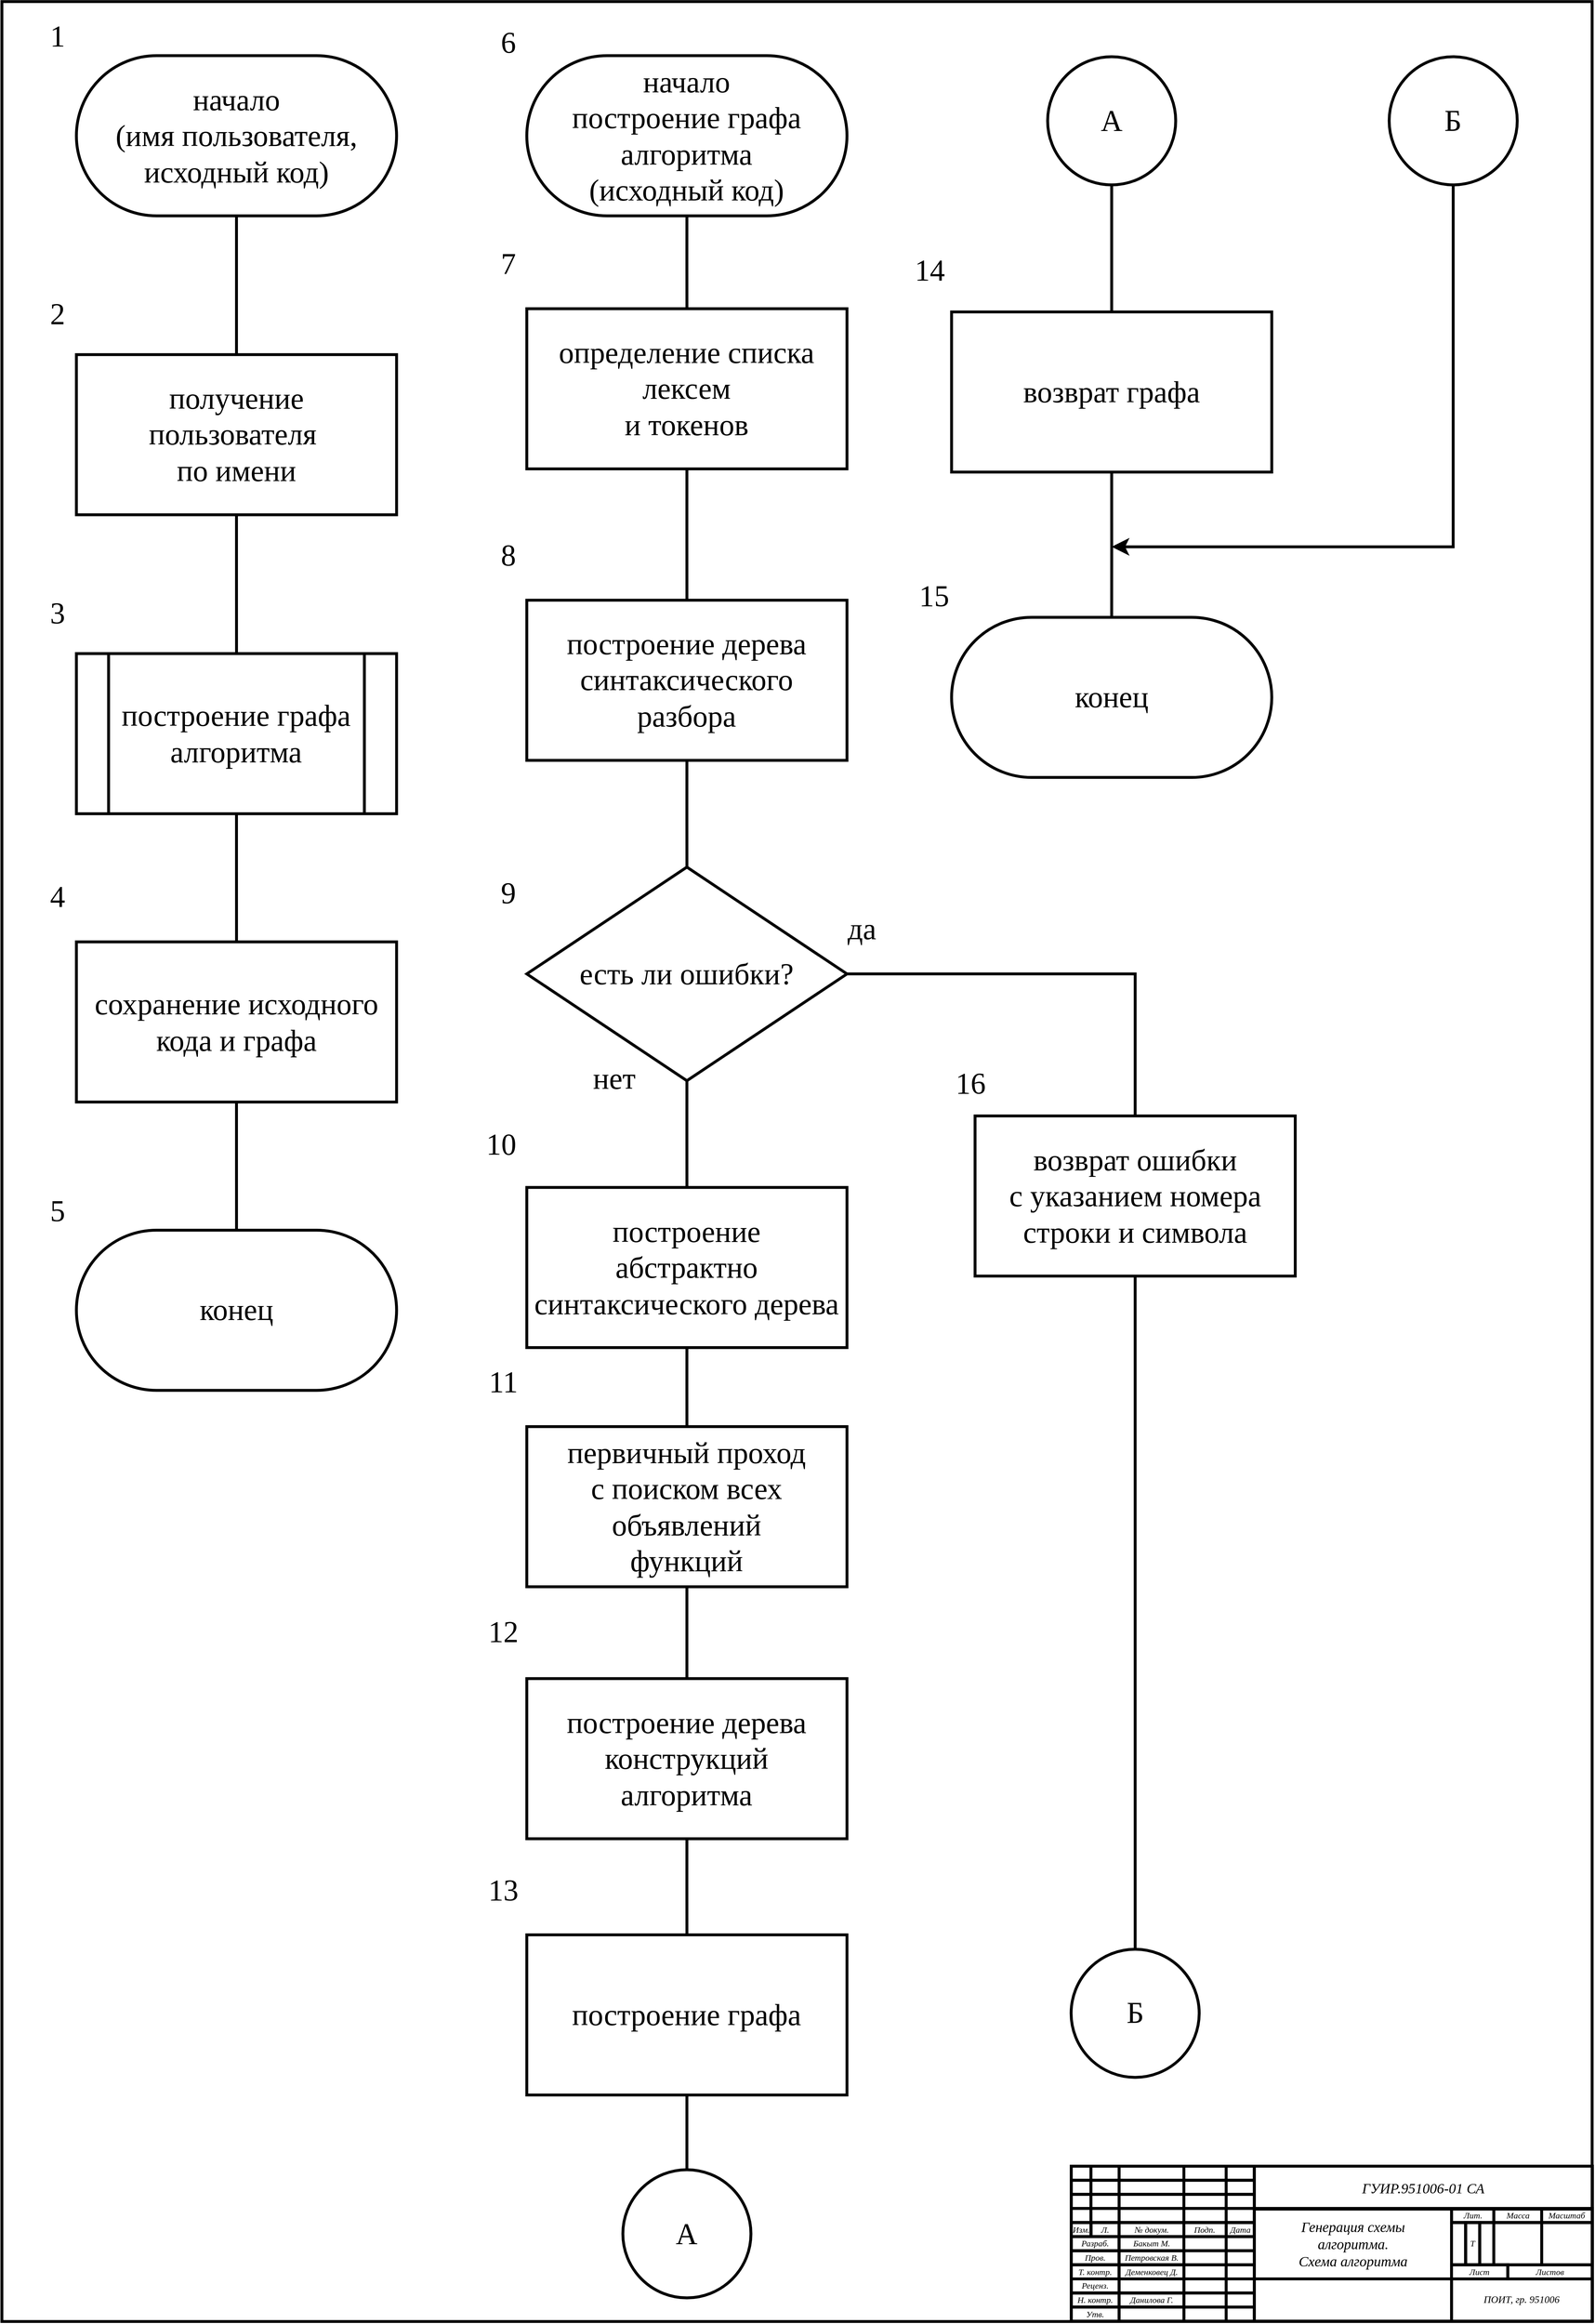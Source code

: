 <mxfile version="21.1.2" type="device">
  <diagram name="Page-1" id="aP_IwqKEydv0Dx7owajn">
    <mxGraphModel dx="4727" dy="2733" grid="1" gridSize="10" guides="1" tooltips="1" connect="1" arrows="1" fold="1" page="1" pageScale="1" pageWidth="2339" pageHeight="3300" math="0" shadow="0">
      <root>
        <mxCell id="0" />
        <mxCell id="1" parent="0" />
        <mxCell id="P8GzUTAWi7tiertQChFq-2" value="начало&lt;br style=&quot;font-size: 42px;&quot;&gt;(имя пользователя, исходный код)" style="rounded=1;whiteSpace=wrap;html=1;arcSize=50;strokeWidth=4;fontFamily=Times New Roman;fontSize=42;aspect=fixed;movable=1;resizable=1;rotatable=1;deletable=1;editable=1;locked=0;connectable=1;" parent="1" vertex="1">
          <mxGeometry x="191.763" y="104.763" width="447.462" height="223.731" as="geometry" />
        </mxCell>
        <mxCell id="P8GzUTAWi7tiertQChFq-4" value="получение &lt;br style=&quot;font-size: 42px;&quot;&gt;пользователя&amp;nbsp;&lt;br style=&quot;font-size: 42px;&quot;&gt;по имени" style="rounded=0;whiteSpace=wrap;html=1;strokeWidth=4;fontFamily=Times New Roman;fontSize=42;aspect=fixed;movable=1;resizable=1;rotatable=1;deletable=1;editable=1;locked=0;connectable=1;" parent="1" vertex="1">
          <mxGeometry x="191.763" y="522.395" width="447.462" height="223.731" as="geometry" />
        </mxCell>
        <mxCell id="P8GzUTAWi7tiertQChFq-1" style="edgeStyle=orthogonalEdgeStyle;rounded=0;orthogonalLoop=1;jettySize=auto;html=1;endArrow=none;endFill=0;strokeWidth=4;fontFamily=Times New Roman;fontSize=42;endSize=12;movable=1;resizable=1;rotatable=1;deletable=1;editable=1;locked=0;connectable=1;" parent="1" source="P8GzUTAWi7tiertQChFq-2" target="P8GzUTAWi7tiertQChFq-4" edge="1">
          <mxGeometry relative="1" as="geometry" />
        </mxCell>
        <mxCell id="P8GzUTAWi7tiertQChFq-6" value="построение графа&lt;br style=&quot;font-size: 42px;&quot;&gt;алгоритма" style="shape=process;whiteSpace=wrap;html=1;backgroundOutline=1;strokeWidth=4;fontFamily=Times New Roman;fontSize=42;aspect=fixed;movable=1;resizable=1;rotatable=1;deletable=1;editable=1;locked=0;connectable=1;" parent="1" vertex="1">
          <mxGeometry x="191.763" y="940.026" width="447.462" height="223.731" as="geometry" />
        </mxCell>
        <mxCell id="P8GzUTAWi7tiertQChFq-3" style="edgeStyle=orthogonalEdgeStyle;rounded=0;orthogonalLoop=1;jettySize=auto;html=1;exitX=0.5;exitY=1;exitDx=0;exitDy=0;endArrow=none;endFill=0;strokeWidth=4;fontFamily=Times New Roman;fontSize=42;endSize=12;movable=1;resizable=1;rotatable=1;deletable=1;editable=1;locked=0;connectable=1;" parent="1" source="P8GzUTAWi7tiertQChFq-4" target="P8GzUTAWi7tiertQChFq-6" edge="1">
          <mxGeometry relative="1" as="geometry" />
        </mxCell>
        <mxCell id="P8GzUTAWi7tiertQChFq-8" value="сохранение исходного &lt;br style=&quot;font-size: 42px;&quot;&gt;кода и графа" style="rounded=0;whiteSpace=wrap;html=1;strokeWidth=4;fontFamily=Times New Roman;fontSize=42;aspect=fixed;movable=1;resizable=1;rotatable=1;deletable=1;editable=1;locked=0;connectable=1;" parent="1" vertex="1">
          <mxGeometry x="191.763" y="1342.742" width="447.462" height="223.731" as="geometry" />
        </mxCell>
        <mxCell id="P8GzUTAWi7tiertQChFq-5" style="edgeStyle=orthogonalEdgeStyle;rounded=0;orthogonalLoop=1;jettySize=auto;html=1;exitX=0.5;exitY=1;exitDx=0;exitDy=0;endArrow=none;endFill=0;strokeWidth=4;fontFamily=Times New Roman;fontSize=42;endSize=12;movable=1;resizable=1;rotatable=1;deletable=1;editable=1;locked=0;connectable=1;" parent="1" source="P8GzUTAWi7tiertQChFq-6" target="P8GzUTAWi7tiertQChFq-8" edge="1">
          <mxGeometry relative="1" as="geometry" />
        </mxCell>
        <mxCell id="P8GzUTAWi7tiertQChFq-9" value="конец" style="rounded=1;whiteSpace=wrap;html=1;arcSize=50;strokeWidth=4;fontFamily=Times New Roman;fontSize=42;aspect=fixed;movable=1;resizable=1;rotatable=1;deletable=1;editable=1;locked=0;connectable=1;" parent="1" vertex="1">
          <mxGeometry x="191.763" y="1745.459" width="447.462" height="223.731" as="geometry" />
        </mxCell>
        <mxCell id="P8GzUTAWi7tiertQChFq-7" style="edgeStyle=orthogonalEdgeStyle;rounded=0;orthogonalLoop=1;jettySize=auto;html=1;exitX=0.5;exitY=1;exitDx=0;exitDy=0;endArrow=none;endFill=0;strokeWidth=4;fontFamily=Times New Roman;fontSize=42;endSize=12;movable=1;resizable=1;rotatable=1;deletable=1;editable=1;locked=0;connectable=1;" parent="1" source="P8GzUTAWi7tiertQChFq-8" target="P8GzUTAWi7tiertQChFq-9" edge="1">
          <mxGeometry relative="1" as="geometry" />
        </mxCell>
        <mxCell id="P8GzUTAWi7tiertQChFq-11" value="начало&lt;br style=&quot;font-size: 42px;&quot;&gt;построение графа&lt;br style=&quot;font-size: 42px;&quot;&gt;алгоритма&lt;br style=&quot;font-size: 42px;&quot;&gt;(исходный код)" style="rounded=1;whiteSpace=wrap;html=1;arcSize=50;strokeWidth=4;fontFamily=Times New Roman;fontSize=42;aspect=fixed;movable=1;resizable=1;rotatable=1;deletable=1;editable=1;locked=0;connectable=1;" parent="1" vertex="1">
          <mxGeometry x="821.192" y="104.763" width="447.462" height="223.731" as="geometry" />
        </mxCell>
        <mxCell id="P8GzUTAWi7tiertQChFq-13" value="определение списка лексем&lt;br style=&quot;font-size: 42px;&quot;&gt;и токенов" style="rounded=0;whiteSpace=wrap;html=1;strokeWidth=4;fontFamily=Times New Roman;fontSize=42;aspect=fixed;movable=1;resizable=1;rotatable=1;deletable=1;editable=1;locked=0;connectable=1;" parent="1" vertex="1">
          <mxGeometry x="821.192" y="458.258" width="447.462" height="223.731" as="geometry" />
        </mxCell>
        <mxCell id="P8GzUTAWi7tiertQChFq-10" style="edgeStyle=orthogonalEdgeStyle;rounded=0;orthogonalLoop=1;jettySize=auto;html=1;exitX=0.5;exitY=1;exitDx=0;exitDy=0;endArrow=none;endFill=0;strokeWidth=4;fontFamily=Times New Roman;fontSize=42;endSize=12;movable=1;resizable=1;rotatable=1;deletable=1;editable=1;locked=0;connectable=1;" parent="1" source="P8GzUTAWi7tiertQChFq-11" target="P8GzUTAWi7tiertQChFq-13" edge="1">
          <mxGeometry relative="1" as="geometry" />
        </mxCell>
        <mxCell id="P8GzUTAWi7tiertQChFq-15" value="построение дерева&lt;br style=&quot;font-size: 42px;&quot;&gt;синтаксического разбора" style="rounded=0;whiteSpace=wrap;html=1;strokeWidth=4;fontFamily=Times New Roman;fontSize=42;aspect=fixed;movable=1;resizable=1;rotatable=1;deletable=1;editable=1;locked=0;connectable=1;" parent="1" vertex="1">
          <mxGeometry x="821.192" y="865.449" width="447.462" height="223.731" as="geometry" />
        </mxCell>
        <mxCell id="P8GzUTAWi7tiertQChFq-12" style="edgeStyle=orthogonalEdgeStyle;rounded=0;orthogonalLoop=1;jettySize=auto;html=1;exitX=0.5;exitY=1;exitDx=0;exitDy=0;endArrow=none;endFill=0;strokeWidth=4;fontFamily=Times New Roman;fontSize=42;endSize=12;movable=1;resizable=1;rotatable=1;deletable=1;editable=1;locked=0;connectable=1;" parent="1" source="P8GzUTAWi7tiertQChFq-13" target="P8GzUTAWi7tiertQChFq-15" edge="1">
          <mxGeometry relative="1" as="geometry" />
        </mxCell>
        <mxCell id="P8GzUTAWi7tiertQChFq-18" value="есть ли ошибки?" style="rhombus;whiteSpace=wrap;html=1;strokeWidth=4;fontFamily=Times New Roman;fontSize=42;aspect=fixed;movable=1;resizable=1;rotatable=1;deletable=1;editable=1;locked=0;connectable=1;" parent="1" vertex="1">
          <mxGeometry x="821.192" y="1238.335" width="447.462" height="298.338" as="geometry" />
        </mxCell>
        <mxCell id="P8GzUTAWi7tiertQChFq-14" style="edgeStyle=orthogonalEdgeStyle;rounded=0;orthogonalLoop=1;jettySize=auto;html=1;exitX=0.5;exitY=1;exitDx=0;exitDy=0;endArrow=none;endFill=0;strokeWidth=4;fontFamily=Times New Roman;fontSize=42;endSize=12;movable=1;resizable=1;rotatable=1;deletable=1;editable=1;locked=0;connectable=1;" parent="1" source="P8GzUTAWi7tiertQChFq-15" target="P8GzUTAWi7tiertQChFq-18" edge="1">
          <mxGeometry relative="1" as="geometry" />
        </mxCell>
        <mxCell id="P8GzUTAWi7tiertQChFq-20" value="возврат ошибки&lt;br style=&quot;font-size: 42px;&quot;&gt;с указанием номера&lt;br style=&quot;font-size: 42px;&quot;&gt;строки и символа" style="rounded=0;whiteSpace=wrap;html=1;strokeWidth=4;fontFamily=Times New Roman;fontSize=42;aspect=fixed;movable=1;resizable=1;rotatable=1;deletable=1;editable=1;locked=0;connectable=1;" parent="1" vertex="1">
          <mxGeometry x="1447.638" y="1585.894" width="447.462" height="223.731" as="geometry" />
        </mxCell>
        <mxCell id="P8GzUTAWi7tiertQChFq-17" style="edgeStyle=orthogonalEdgeStyle;rounded=0;orthogonalLoop=1;jettySize=auto;html=1;exitX=1;exitY=0.5;exitDx=0;exitDy=0;entryX=0.5;entryY=0;entryDx=0;entryDy=0;endArrow=none;endFill=0;strokeWidth=4;fontFamily=Times New Roman;fontSize=42;endSize=12;movable=1;resizable=1;rotatable=1;deletable=1;editable=1;locked=0;connectable=1;" parent="1" source="P8GzUTAWi7tiertQChFq-18" target="P8GzUTAWi7tiertQChFq-20" edge="1">
          <mxGeometry relative="1" as="geometry" />
        </mxCell>
        <mxCell id="P8GzUTAWi7tiertQChFq-22" value="построение &lt;br style=&quot;font-size: 42px;&quot;&gt;абстрактно&lt;br style=&quot;font-size: 42px;&quot;&gt;синтаксического дерева" style="rounded=0;whiteSpace=wrap;html=1;strokeWidth=4;fontFamily=Times New Roman;fontSize=42;aspect=fixed;movable=1;resizable=1;rotatable=1;deletable=1;editable=1;locked=0;connectable=1;" parent="1" vertex="1">
          <mxGeometry x="821.192" y="1685.797" width="447.462" height="223.731" as="geometry" />
        </mxCell>
        <mxCell id="P8GzUTAWi7tiertQChFq-16" style="edgeStyle=orthogonalEdgeStyle;rounded=0;orthogonalLoop=1;jettySize=auto;html=1;exitX=0.5;exitY=1;exitDx=0;exitDy=0;endArrow=none;endFill=0;strokeWidth=4;fontFamily=Times New Roman;fontSize=42;endSize=12;movable=1;resizable=1;rotatable=1;deletable=1;editable=1;locked=0;connectable=1;" parent="1" source="P8GzUTAWi7tiertQChFq-18" target="P8GzUTAWi7tiertQChFq-22" edge="1">
          <mxGeometry relative="1" as="geometry" />
        </mxCell>
        <mxCell id="P8GzUTAWi7tiertQChFq-24" value="А" style="ellipse;whiteSpace=wrap;html=1;aspect=fixed;strokeWidth=4;fontFamily=Times New Roman;fontSize=42;movable=1;resizable=1;rotatable=1;deletable=1;editable=1;locked=0;connectable=1;" parent="1" vertex="1">
          <mxGeometry x="1549.063" y="106.255" width="178.985" height="178.985" as="geometry" />
        </mxCell>
        <mxCell id="P8GzUTAWi7tiertQChFq-25" style="edgeStyle=orthogonalEdgeStyle;rounded=0;orthogonalLoop=1;jettySize=auto;html=1;exitX=0.5;exitY=1;exitDx=0;exitDy=0;strokeWidth=4;endSize=12;fontFamily=Times New Roman;fontSize=42;movable=1;resizable=1;rotatable=1;deletable=1;editable=1;locked=0;connectable=1;" parent="1" source="P8GzUTAWi7tiertQChFq-26" edge="1">
          <mxGeometry relative="1" as="geometry">
            <mxPoint x="1638.555" y="790.872" as="targetPoint" />
            <Array as="points">
              <mxPoint x="2115.848" y="790.872" />
              <mxPoint x="1638.555" y="790.872" />
            </Array>
          </mxGeometry>
        </mxCell>
        <mxCell id="P8GzUTAWi7tiertQChFq-26" value="Б" style="ellipse;whiteSpace=wrap;html=1;aspect=fixed;strokeWidth=4;fontFamily=Times New Roman;fontSize=42;movable=1;resizable=1;rotatable=1;deletable=1;editable=1;locked=0;connectable=1;" parent="1" vertex="1">
          <mxGeometry x="2026.355" y="106.255" width="178.985" height="178.985" as="geometry" />
        </mxCell>
        <mxCell id="P8GzUTAWi7tiertQChFq-28" value="первичный проход&lt;br style=&quot;font-size: 42px;&quot;&gt;с поиском всех объявлений&lt;br style=&quot;font-size: 42px;&quot;&gt;функций" style="rounded=0;whiteSpace=wrap;html=1;strokeWidth=4;fontFamily=Times New Roman;fontSize=42;aspect=fixed;movable=1;resizable=1;rotatable=1;deletable=1;editable=1;locked=0;connectable=1;" parent="1" vertex="1">
          <mxGeometry x="821.192" y="2019.902" width="447.462" height="223.731" as="geometry" />
        </mxCell>
        <mxCell id="P8GzUTAWi7tiertQChFq-21" style="edgeStyle=orthogonalEdgeStyle;rounded=0;orthogonalLoop=1;jettySize=auto;html=1;exitX=0.5;exitY=1;exitDx=0;exitDy=0;endArrow=none;endFill=0;strokeWidth=4;fontFamily=Times New Roman;fontSize=42;endSize=12;movable=1;resizable=1;rotatable=1;deletable=1;editable=1;locked=0;connectable=1;" parent="1" source="P8GzUTAWi7tiertQChFq-22" target="P8GzUTAWi7tiertQChFq-28" edge="1">
          <mxGeometry relative="1" as="geometry" />
        </mxCell>
        <mxCell id="P8GzUTAWi7tiertQChFq-30" value="построение дерева&lt;br style=&quot;font-size: 42px;&quot;&gt;конструкций&lt;br style=&quot;font-size: 42px;&quot;&gt;алгоритма" style="rounded=0;whiteSpace=wrap;html=1;strokeWidth=4;fontFamily=Times New Roman;fontSize=42;aspect=fixed;movable=1;resizable=1;rotatable=1;deletable=1;editable=1;locked=0;connectable=1;" parent="1" vertex="1">
          <mxGeometry x="821.192" y="2371.906" width="447.462" height="223.731" as="geometry" />
        </mxCell>
        <mxCell id="P8GzUTAWi7tiertQChFq-27" style="edgeStyle=orthogonalEdgeStyle;rounded=0;orthogonalLoop=1;jettySize=auto;html=1;exitX=0.5;exitY=1;exitDx=0;exitDy=0;entryX=0.5;entryY=0;entryDx=0;entryDy=0;endArrow=none;endFill=0;strokeWidth=4;fontFamily=Times New Roman;fontSize=42;endSize=12;movable=1;resizable=1;rotatable=1;deletable=1;editable=1;locked=0;connectable=1;" parent="1" source="P8GzUTAWi7tiertQChFq-28" target="P8GzUTAWi7tiertQChFq-30" edge="1">
          <mxGeometry relative="1" as="geometry" />
        </mxCell>
        <mxCell id="P8GzUTAWi7tiertQChFq-32" value="построение графа" style="rounded=0;whiteSpace=wrap;html=1;strokeWidth=4;fontFamily=Times New Roman;fontSize=42;aspect=fixed;movable=1;resizable=1;rotatable=1;deletable=1;editable=1;locked=0;connectable=1;" parent="1" vertex="1">
          <mxGeometry x="821.192" y="2729.876" width="447.462" height="223.731" as="geometry" />
        </mxCell>
        <mxCell id="P8GzUTAWi7tiertQChFq-29" style="edgeStyle=orthogonalEdgeStyle;rounded=0;orthogonalLoop=1;jettySize=auto;html=1;exitX=0.5;exitY=1;exitDx=0;exitDy=0;endArrow=none;endFill=0;strokeWidth=4;fontFamily=Times New Roman;fontSize=42;endSize=12;movable=1;resizable=1;rotatable=1;deletable=1;editable=1;locked=0;connectable=1;" parent="1" source="P8GzUTAWi7tiertQChFq-30" target="P8GzUTAWi7tiertQChFq-32" edge="1">
          <mxGeometry relative="1" as="geometry" />
        </mxCell>
        <mxCell id="P8GzUTAWi7tiertQChFq-34" value="возврат графа" style="rounded=0;whiteSpace=wrap;html=1;strokeWidth=4;fontFamily=Times New Roman;fontSize=42;aspect=fixed;movable=1;resizable=1;rotatable=1;deletable=1;editable=1;locked=0;connectable=1;" parent="1" vertex="1">
          <mxGeometry x="1414.825" y="462.733" width="447.462" height="223.731" as="geometry" />
        </mxCell>
        <mxCell id="P8GzUTAWi7tiertQChFq-23" style="edgeStyle=orthogonalEdgeStyle;rounded=0;orthogonalLoop=1;jettySize=auto;html=1;exitX=0.5;exitY=1;exitDx=0;exitDy=0;entryX=0.5;entryY=0;entryDx=0;entryDy=0;endArrow=none;endFill=0;strokeWidth=4;fontFamily=Times New Roman;fontSize=42;endSize=12;movable=1;resizable=1;rotatable=1;deletable=1;editable=1;locked=0;connectable=1;" parent="1" source="P8GzUTAWi7tiertQChFq-24" target="P8GzUTAWi7tiertQChFq-34" edge="1">
          <mxGeometry relative="1" as="geometry" />
        </mxCell>
        <mxCell id="P8GzUTAWi7tiertQChFq-35" value="конец" style="rounded=1;whiteSpace=wrap;html=1;arcSize=50;strokeWidth=4;fontFamily=Times New Roman;fontSize=42;aspect=fixed;movable=1;resizable=1;rotatable=1;deletable=1;editable=1;locked=0;connectable=1;" parent="1" vertex="1">
          <mxGeometry x="1414.825" y="889.314" width="447.462" height="223.731" as="geometry" />
        </mxCell>
        <mxCell id="P8GzUTAWi7tiertQChFq-33" style="edgeStyle=orthogonalEdgeStyle;rounded=0;orthogonalLoop=1;jettySize=auto;html=1;exitX=0.5;exitY=1;exitDx=0;exitDy=0;endArrow=none;endFill=0;strokeWidth=4;fontFamily=Times New Roman;fontSize=42;endSize=12;movable=1;resizable=1;rotatable=1;deletable=1;editable=1;locked=0;connectable=1;" parent="1" source="P8GzUTAWi7tiertQChFq-34" target="P8GzUTAWi7tiertQChFq-35" edge="1">
          <mxGeometry relative="1" as="geometry" />
        </mxCell>
        <mxCell id="P8GzUTAWi7tiertQChFq-36" value="А" style="ellipse;whiteSpace=wrap;html=1;aspect=fixed;strokeWidth=4;fontFamily=Times New Roman;fontSize=42;movable=1;resizable=1;rotatable=1;deletable=1;editable=1;locked=0;connectable=1;" parent="1" vertex="1">
          <mxGeometry x="955.431" y="3058.015" width="178.985" height="178.985" as="geometry" />
        </mxCell>
        <mxCell id="P8GzUTAWi7tiertQChFq-31" style="edgeStyle=orthogonalEdgeStyle;rounded=0;orthogonalLoop=1;jettySize=auto;html=1;exitX=0.5;exitY=1;exitDx=0;exitDy=0;endArrow=none;endFill=0;strokeWidth=4;fontFamily=Times New Roman;fontSize=42;endSize=12;movable=1;resizable=1;rotatable=1;deletable=1;editable=1;locked=0;connectable=1;" parent="1" source="P8GzUTAWi7tiertQChFq-32" target="P8GzUTAWi7tiertQChFq-36" edge="1">
          <mxGeometry relative="1" as="geometry" />
        </mxCell>
        <mxCell id="P8GzUTAWi7tiertQChFq-19" style="edgeStyle=orthogonalEdgeStyle;rounded=0;orthogonalLoop=1;jettySize=auto;html=1;exitX=0.5;exitY=1;exitDx=0;exitDy=0;entryX=0.5;entryY=0;entryDx=0;entryDy=0;endArrow=none;endFill=0;strokeWidth=4;fontFamily=Times New Roman;fontSize=42;endSize=12;movable=1;resizable=1;rotatable=1;deletable=1;editable=1;locked=0;connectable=1;" parent="1" source="P8GzUTAWi7tiertQChFq-20" target="P8GzUTAWi7tiertQChFq-37" edge="1">
          <mxGeometry relative="1" as="geometry" />
        </mxCell>
        <mxCell id="P8GzUTAWi7tiertQChFq-38" value="&lt;font style=&quot;font-size: 42px;&quot;&gt;да&lt;/font&gt;" style="text;html=1;align=center;verticalAlign=middle;resizable=1;points=[];autosize=1;strokeColor=none;fillColor=none;fontFamily=Times New Roman;fontSize=42;movable=1;rotatable=1;deletable=1;editable=1;locked=0;connectable=1;" parent="1" vertex="1">
          <mxGeometry x="1258.809" y="1295.191" width="60" height="60" as="geometry" />
        </mxCell>
        <mxCell id="P8GzUTAWi7tiertQChFq-39" value="&lt;font style=&quot;font-size: 42px;&quot;&gt;нет&lt;/font&gt;" style="text;html=1;align=center;verticalAlign=middle;resizable=1;points=[];autosize=1;strokeColor=none;fillColor=none;fontFamily=Times New Roman;fontSize=42;movable=1;rotatable=1;deletable=1;editable=1;locked=0;connectable=1;" parent="1" vertex="1">
          <mxGeometry x="902.927" y="1504.007" width="80" height="60" as="geometry" />
        </mxCell>
        <mxCell id="P8GzUTAWi7tiertQChFq-40" value="&lt;font style=&quot;font-size: 42px;&quot;&gt;1&lt;/font&gt;" style="text;html=1;align=center;verticalAlign=middle;resizable=1;points=[];autosize=1;strokeColor=none;fillColor=none;fontFamily=Times New Roman;fontSize=42;movable=1;rotatable=1;deletable=1;editable=1;locked=0;connectable=1;" parent="1" vertex="1">
          <mxGeometry x="145.078" y="48.233" width="40" height="60" as="geometry" />
        </mxCell>
        <mxCell id="P8GzUTAWi7tiertQChFq-41" value="&lt;font style=&quot;font-size: 42px;&quot;&gt;2&lt;/font&gt;" style="text;html=1;align=center;verticalAlign=middle;resizable=1;points=[];autosize=1;strokeColor=none;fillColor=none;fontFamily=Times New Roman;fontSize=42;movable=1;rotatable=1;deletable=1;editable=1;locked=0;connectable=1;" parent="1" vertex="1">
          <mxGeometry x="145.078" y="436.033" width="40" height="60" as="geometry" />
        </mxCell>
        <mxCell id="P8GzUTAWi7tiertQChFq-42" value="&lt;font style=&quot;font-size: 42px;&quot;&gt;3&lt;/font&gt;" style="text;html=1;align=center;verticalAlign=middle;resizable=1;points=[];autosize=1;strokeColor=none;fillColor=none;fontFamily=Times New Roman;fontSize=42;movable=1;rotatable=1;deletable=1;editable=1;locked=0;connectable=1;" parent="1" vertex="1">
          <mxGeometry x="145.078" y="853.665" width="40" height="60" as="geometry" />
        </mxCell>
        <mxCell id="P8GzUTAWi7tiertQChFq-43" value="&lt;font style=&quot;font-size: 42px;&quot;&gt;4&lt;/font&gt;" style="text;html=1;align=center;verticalAlign=middle;resizable=1;points=[];autosize=1;strokeColor=none;fillColor=none;fontFamily=Times New Roman;fontSize=42;movable=1;rotatable=1;deletable=1;editable=1;locked=0;connectable=1;" parent="1" vertex="1">
          <mxGeometry x="145.078" y="1250.415" width="40" height="60" as="geometry" />
        </mxCell>
        <mxCell id="P8GzUTAWi7tiertQChFq-44" value="&lt;font style=&quot;font-size: 42px;&quot;&gt;5&lt;/font&gt;" style="text;html=1;align=center;verticalAlign=middle;resizable=1;points=[];autosize=1;strokeColor=none;fillColor=none;fontFamily=Times New Roman;fontSize=42;movable=1;rotatable=1;deletable=1;editable=1;locked=0;connectable=1;" parent="1" vertex="1">
          <mxGeometry x="145.078" y="1688.928" width="40" height="60" as="geometry" />
        </mxCell>
        <mxCell id="P8GzUTAWi7tiertQChFq-45" value="&lt;font style=&quot;font-size: 42px;&quot;&gt;6&lt;/font&gt;" style="text;html=1;align=center;verticalAlign=middle;resizable=1;points=[];autosize=1;strokeColor=none;fillColor=none;fontFamily=Times New Roman;fontSize=42;movable=1;rotatable=1;deletable=1;editable=1;locked=0;connectable=1;" parent="1" vertex="1">
          <mxGeometry x="774.507" y="57.182" width="40" height="60" as="geometry" />
        </mxCell>
        <mxCell id="P8GzUTAWi7tiertQChFq-46" value="&lt;font style=&quot;font-size: 42px;&quot;&gt;7&lt;/font&gt;" style="text;html=1;align=center;verticalAlign=middle;resizable=1;points=[];autosize=1;strokeColor=none;fillColor=none;fontFamily=Times New Roman;fontSize=42;movable=1;rotatable=1;deletable=1;editable=1;locked=0;connectable=1;" parent="1" vertex="1">
          <mxGeometry x="774.507" y="365.931" width="40" height="60" as="geometry" />
        </mxCell>
        <mxCell id="P8GzUTAWi7tiertQChFq-47" value="&lt;font style=&quot;font-size: 42px;&quot;&gt;8&lt;/font&gt;" style="text;html=1;align=center;verticalAlign=middle;resizable=1;points=[];autosize=1;strokeColor=none;fillColor=none;fontFamily=Times New Roman;fontSize=42;movable=1;rotatable=1;deletable=1;editable=1;locked=0;connectable=1;" parent="1" vertex="1">
          <mxGeometry x="774.507" y="773.122" width="40" height="60" as="geometry" />
        </mxCell>
        <mxCell id="P8GzUTAWi7tiertQChFq-48" value="&lt;font style=&quot;font-size: 42px;&quot;&gt;9&lt;/font&gt;" style="text;html=1;align=center;verticalAlign=middle;resizable=1;points=[];autosize=1;strokeColor=none;fillColor=none;fontFamily=Times New Roman;fontSize=42;movable=1;rotatable=1;deletable=1;editable=1;locked=0;connectable=1;" parent="1" vertex="1">
          <mxGeometry x="774.507" y="1245.463" width="40" height="60" as="geometry" />
        </mxCell>
        <mxCell id="P8GzUTAWi7tiertQChFq-49" value="&lt;font style=&quot;font-size: 42px;&quot;&gt;10&lt;/font&gt;" style="text;html=1;align=center;verticalAlign=middle;resizable=1;points=[];autosize=1;strokeColor=none;fillColor=none;fontFamily=Times New Roman;fontSize=42;movable=1;rotatable=1;deletable=1;editable=1;locked=0;connectable=1;" parent="1" vertex="1">
          <mxGeometry x="749.746" y="1596.453" width="70" height="60" as="geometry" />
        </mxCell>
        <mxCell id="P8GzUTAWi7tiertQChFq-50" value="&lt;font style=&quot;font-size: 42px;&quot;&gt;11&lt;/font&gt;" style="text;html=1;align=center;verticalAlign=middle;resizable=1;points=[];autosize=1;strokeColor=none;fillColor=none;fontFamily=Times New Roman;fontSize=42;movable=1;rotatable=1;deletable=1;editable=1;locked=0;connectable=1;" parent="1" vertex="1">
          <mxGeometry x="757.652" y="1927.575" width="60" height="60" as="geometry" />
        </mxCell>
        <mxCell id="P8GzUTAWi7tiertQChFq-51" value="&lt;font style=&quot;font-size: 42px;&quot;&gt;12&lt;/font&gt;" style="text;html=1;align=center;verticalAlign=middle;resizable=1;points=[];autosize=1;strokeColor=none;fillColor=none;fontFamily=Times New Roman;fontSize=42;movable=1;rotatable=1;deletable=1;editable=1;locked=0;connectable=1;" parent="1" vertex="1">
          <mxGeometry x="752.73" y="2276.595" width="70" height="60" as="geometry" />
        </mxCell>
        <mxCell id="P8GzUTAWi7tiertQChFq-52" value="&lt;font style=&quot;font-size: 42px;&quot;&gt;13&lt;/font&gt;" style="text;html=1;align=center;verticalAlign=middle;resizable=1;points=[];autosize=1;strokeColor=none;fillColor=none;fontFamily=Times New Roman;fontSize=42;movable=1;rotatable=1;deletable=1;editable=1;locked=0;connectable=1;" parent="1" vertex="1">
          <mxGeometry x="752.73" y="2637.548" width="70" height="60" as="geometry" />
        </mxCell>
        <mxCell id="P8GzUTAWi7tiertQChFq-53" value="&lt;font style=&quot;font-size: 42px;&quot;&gt;14&lt;/font&gt;" style="text;html=1;align=center;verticalAlign=middle;resizable=1;points=[];autosize=1;strokeColor=none;fillColor=none;fontFamily=Times New Roman;fontSize=42;movable=1;rotatable=1;deletable=1;editable=1;locked=0;connectable=1;" parent="1" vertex="1">
          <mxGeometry x="1349.345" y="374.88" width="70" height="60" as="geometry" />
        </mxCell>
        <mxCell id="P8GzUTAWi7tiertQChFq-54" value="&lt;font style=&quot;font-size: 42px;&quot;&gt;15&lt;/font&gt;" style="text;html=1;align=center;verticalAlign=middle;resizable=1;points=[];autosize=1;strokeColor=none;fillColor=none;fontFamily=Times New Roman;fontSize=42;movable=1;rotatable=1;deletable=1;editable=1;locked=0;connectable=1;" parent="1" vertex="1">
          <mxGeometry x="1355.311" y="829.8" width="70" height="60" as="geometry" />
        </mxCell>
        <mxCell id="P8GzUTAWi7tiertQChFq-55" value="&lt;font style=&quot;font-size: 42px;&quot;&gt;16&lt;/font&gt;" style="text;html=1;align=center;verticalAlign=middle;resizable=1;points=[];autosize=1;strokeColor=none;fillColor=none;fontFamily=Times New Roman;fontSize=42;movable=1;rotatable=1;deletable=1;editable=1;locked=0;connectable=1;" parent="1" vertex="1">
          <mxGeometry x="1406.21" y="1510.566" width="70" height="60" as="geometry" />
        </mxCell>
        <mxCell id="XXYFdx2tKwd16gZ0kAg3-2" value="" style="rounded=0;whiteSpace=wrap;html=1;fillColor=none;strokeWidth=4;movable=1;resizable=1;rotatable=1;deletable=1;editable=1;locked=0;connectable=1;" parent="1" vertex="1">
          <mxGeometry x="87.65" y="29.21" width="2222.35" height="3240.79" as="geometry" />
        </mxCell>
        <mxCell id="XXYFdx2tKwd16gZ0kAg3-3" value="" style="group;movable=1;resizable=1;rotatable=1;deletable=1;editable=1;locked=0;connectable=1;" parent="1" vertex="1" connectable="0">
          <mxGeometry x="1581.999" y="3052.999" width="730.004" height="216.571" as="geometry" />
        </mxCell>
        <mxCell id="XXYFdx2tKwd16gZ0kAg3-4" value="" style="rounded=0;whiteSpace=wrap;html=1;fillColor=none;container=0;strokeWidth=4;movable=1;resizable=1;rotatable=1;deletable=1;editable=1;locked=0;connectable=1;" parent="XXYFdx2tKwd16gZ0kAg3-3" vertex="1">
          <mxGeometry x="0.086" y="0.031" width="728.344" height="216.53" as="geometry" />
        </mxCell>
        <mxCell id="XXYFdx2tKwd16gZ0kAg3-5" value="" style="rounded=0;whiteSpace=wrap;html=1;fillColor=none;container=0;strokeWidth=4;movable=1;resizable=1;rotatable=1;deletable=1;editable=1;locked=0;connectable=1;" parent="XXYFdx2tKwd16gZ0kAg3-3" vertex="1">
          <mxGeometry x="0.026" y="0.031" width="27.56" height="98.43" as="geometry" />
        </mxCell>
        <mxCell id="XXYFdx2tKwd16gZ0kAg3-6" value="" style="rounded=0;whiteSpace=wrap;html=1;fillColor=none;container=0;strokeWidth=4;movable=1;resizable=1;rotatable=1;deletable=1;editable=1;locked=0;connectable=1;" parent="XXYFdx2tKwd16gZ0kAg3-3" vertex="1">
          <mxGeometry x="27.576" y="0.031" width="39.37" height="98.42" as="geometry" />
        </mxCell>
        <mxCell id="XXYFdx2tKwd16gZ0kAg3-7" value="" style="rounded=0;whiteSpace=wrap;html=1;fillColor=none;container=0;strokeWidth=4;movable=1;resizable=1;rotatable=1;deletable=1;editable=1;locked=0;connectable=1;" parent="XXYFdx2tKwd16gZ0kAg3-3" vertex="1">
          <mxGeometry x="66.946" y="0.031" width="90.551" height="216.53" as="geometry" />
        </mxCell>
        <mxCell id="XXYFdx2tKwd16gZ0kAg3-8" value="" style="rounded=0;whiteSpace=wrap;html=1;fillColor=none;container=0;strokeWidth=4;movable=1;resizable=1;rotatable=1;deletable=1;editable=1;locked=0;connectable=1;" parent="XXYFdx2tKwd16gZ0kAg3-3" vertex="1">
          <mxGeometry x="157.497" y="0.031" width="59.06" height="216.54" as="geometry" />
        </mxCell>
        <mxCell id="XXYFdx2tKwd16gZ0kAg3-9" value="" style="rounded=0;whiteSpace=wrap;html=1;fillColor=none;container=0;strokeWidth=4;movable=1;resizable=1;rotatable=1;deletable=1;editable=1;locked=0;connectable=1;" parent="XXYFdx2tKwd16gZ0kAg3-3" vertex="1">
          <mxGeometry x="216.547" y="0.031" width="39.37" height="216.54" as="geometry" />
        </mxCell>
        <mxCell id="XXYFdx2tKwd16gZ0kAg3-10" value="" style="rounded=0;whiteSpace=wrap;html=1;fillColor=none;container=0;strokeWidth=4;movable=1;resizable=1;rotatable=1;deletable=1;editable=1;locked=0;connectable=1;" parent="XXYFdx2tKwd16gZ0kAg3-3" vertex="1">
          <mxGeometry x="255.922" y="60" width="275.592" height="156.56" as="geometry" />
        </mxCell>
        <mxCell id="XXYFdx2tKwd16gZ0kAg3-11" value="" style="rounded=0;whiteSpace=wrap;html=1;fillColor=none;container=0;strokeWidth=4;movable=1;resizable=1;rotatable=1;deletable=1;editable=1;locked=0;connectable=1;" parent="XXYFdx2tKwd16gZ0kAg3-3" vertex="1">
          <mxGeometry x="531.513" y="60" width="196.851" height="156.57" as="geometry" />
        </mxCell>
        <mxCell id="XXYFdx2tKwd16gZ0kAg3-12" value="" style="rounded=0;whiteSpace=wrap;html=1;fillColor=none;container=0;strokeWidth=4;movable=1;resizable=1;rotatable=1;deletable=1;editable=1;locked=0;connectable=1;" parent="XXYFdx2tKwd16gZ0kAg3-3" vertex="1">
          <mxGeometry x="0.006" y="0.031" width="255.902" height="0.01" as="geometry" />
        </mxCell>
        <mxCell id="XXYFdx2tKwd16gZ0kAg3-13" value="" style="rounded=0;whiteSpace=wrap;html=1;fillColor=none;container=0;strokeWidth=4;movable=1;resizable=1;rotatable=1;deletable=1;editable=1;locked=0;connectable=1;" parent="XXYFdx2tKwd16gZ0kAg3-3" vertex="1">
          <mxGeometry x="0.011" y="0.006" width="255.907" height="19.685" as="geometry" />
        </mxCell>
        <mxCell id="XXYFdx2tKwd16gZ0kAg3-14" value="" style="rounded=0;whiteSpace=wrap;html=1;fillColor=none;container=0;strokeWidth=4;movable=1;resizable=1;rotatable=1;deletable=1;editable=1;locked=0;connectable=1;" parent="XXYFdx2tKwd16gZ0kAg3-3" vertex="1">
          <mxGeometry x="255.902" y="59.06" width="275.592" height="0.95" as="geometry" />
        </mxCell>
        <mxCell id="XXYFdx2tKwd16gZ0kAg3-15" value="" style="rounded=0;whiteSpace=wrap;html=1;fillColor=none;container=0;strokeWidth=4;movable=1;resizable=1;rotatable=1;deletable=1;editable=1;locked=0;connectable=1;" parent="XXYFdx2tKwd16gZ0kAg3-3" vertex="1">
          <mxGeometry x="256.004" y="157.497" width="275.592" height="59.055" as="geometry" />
        </mxCell>
        <mxCell id="XXYFdx2tKwd16gZ0kAg3-16" value="" style="rounded=0;whiteSpace=wrap;html=1;fillColor=none;container=0;strokeWidth=4;movable=1;resizable=1;rotatable=1;deletable=1;editable=1;locked=0;connectable=1;" parent="XXYFdx2tKwd16gZ0kAg3-3" vertex="1">
          <mxGeometry x="531.593" y="59.09" width="196.851" height="0.91" as="geometry" />
        </mxCell>
        <mxCell id="XXYFdx2tKwd16gZ0kAg3-17" value="" style="rounded=0;whiteSpace=wrap;html=1;fillColor=none;container=0;strokeWidth=4;movable=1;resizable=1;rotatable=1;deletable=1;editable=1;locked=0;connectable=1;" parent="XXYFdx2tKwd16gZ0kAg3-3" vertex="1">
          <mxGeometry x="531.492" y="157.514" width="196.851" height="59.055" as="geometry" />
        </mxCell>
        <mxCell id="XXYFdx2tKwd16gZ0kAg3-18" value="" style="rounded=0;whiteSpace=wrap;html=1;fillColor=none;container=0;strokeWidth=4;movable=1;resizable=1;rotatable=1;deletable=1;editable=1;locked=0;connectable=1;" parent="XXYFdx2tKwd16gZ0kAg3-3" vertex="1">
          <mxGeometry x="531.489" y="59.051" width="59.055" height="19.685" as="geometry" />
        </mxCell>
        <mxCell id="XXYFdx2tKwd16gZ0kAg3-19" value="" style="rounded=0;whiteSpace=wrap;html=1;fillColor=none;container=0;strokeWidth=4;movable=1;resizable=1;rotatable=1;deletable=1;editable=1;locked=0;connectable=1;" parent="XXYFdx2tKwd16gZ0kAg3-3" vertex="1">
          <mxGeometry x="590.547" y="59.048" width="66.929" height="19.685" as="geometry" />
        </mxCell>
        <mxCell id="XXYFdx2tKwd16gZ0kAg3-20" value="" style="rounded=0;whiteSpace=wrap;html=1;fillColor=none;container=0;strokeWidth=4;movable=1;resizable=1;rotatable=1;deletable=1;editable=1;locked=0;connectable=1;" parent="XXYFdx2tKwd16gZ0kAg3-3" vertex="1">
          <mxGeometry x="657.474" y="59.045" width="70.866" height="19.685" as="geometry" />
        </mxCell>
        <mxCell id="XXYFdx2tKwd16gZ0kAg3-21" value="" style="rounded=0;whiteSpace=wrap;html=1;fillColor=none;container=0;strokeWidth=4;movable=1;resizable=1;rotatable=1;deletable=1;editable=1;locked=0;connectable=1;" parent="XXYFdx2tKwd16gZ0kAg3-3" vertex="1">
          <mxGeometry x="531.486" y="78.758" width="19.685" height="59.055" as="geometry" />
        </mxCell>
        <mxCell id="XXYFdx2tKwd16gZ0kAg3-22" value="" style="rounded=0;whiteSpace=wrap;html=1;fillColor=none;container=0;strokeWidth=4;movable=1;resizable=1;rotatable=1;deletable=1;editable=1;locked=0;connectable=1;" parent="XXYFdx2tKwd16gZ0kAg3-3" vertex="1">
          <mxGeometry x="551.169" y="78.771" width="19.78" height="59.06" as="geometry" />
        </mxCell>
        <mxCell id="XXYFdx2tKwd16gZ0kAg3-23" value="" style="rounded=0;whiteSpace=wrap;html=1;fillColor=none;container=0;strokeWidth=4;movable=1;resizable=1;rotatable=1;deletable=1;editable=1;locked=0;connectable=1;" parent="XXYFdx2tKwd16gZ0kAg3-3" vertex="1">
          <mxGeometry x="570.861" y="78.772" width="19.685" height="59.055" as="geometry" />
        </mxCell>
        <mxCell id="XXYFdx2tKwd16gZ0kAg3-24" value="" style="rounded=0;whiteSpace=wrap;html=1;fillColor=none;container=0;strokeWidth=4;movable=1;resizable=1;rotatable=1;deletable=1;editable=1;locked=0;connectable=1;" parent="XXYFdx2tKwd16gZ0kAg3-3" vertex="1">
          <mxGeometry x="590.548" y="78.779" width="66.929" height="59.055" as="geometry" />
        </mxCell>
        <mxCell id="XXYFdx2tKwd16gZ0kAg3-25" value="" style="rounded=0;whiteSpace=wrap;html=1;fillColor=none;container=0;strokeWidth=4;movable=1;resizable=1;rotatable=1;deletable=1;editable=1;locked=0;connectable=1;" parent="XXYFdx2tKwd16gZ0kAg3-3" vertex="1">
          <mxGeometry x="657.575" y="78.756" width="70.866" height="59.055" as="geometry" />
        </mxCell>
        <mxCell id="XXYFdx2tKwd16gZ0kAg3-26" value="" style="rounded=0;whiteSpace=wrap;html=1;fillColor=none;container=0;strokeWidth=4;movable=1;resizable=1;rotatable=1;deletable=1;editable=1;locked=0;connectable=1;" parent="XXYFdx2tKwd16gZ0kAg3-3" vertex="1">
          <mxGeometry x="531.491" y="137.833" width="78.74" height="19.685" as="geometry" />
        </mxCell>
        <mxCell id="XXYFdx2tKwd16gZ0kAg3-27" value="&lt;i style=&quot;font-size: 20px;&quot;&gt;ГУИР.951006-01 СА&lt;/i&gt;" style="rounded=0;whiteSpace=wrap;html=1;fillColor=none;fontFamily=Times New Roman;fontSize=20;container=0;strokeWidth=4;movable=1;resizable=1;rotatable=1;deletable=1;editable=1;locked=0;connectable=1;" parent="XXYFdx2tKwd16gZ0kAg3-3" vertex="1">
          <mxGeometry x="255.912" width="472.093" height="59.06" as="geometry" />
        </mxCell>
        <mxCell id="XXYFdx2tKwd16gZ0kAg3-28" value="&lt;i style=&quot;font-size: 20px;&quot;&gt;Генерация схемы &lt;br&gt;алгоритма.&lt;br style=&quot;font-size: 20px;&quot;&gt;Схема алгоритма&lt;br style=&quot;font-size: 20px;&quot;&gt;&lt;/i&gt;" style="rounded=0;whiteSpace=wrap;html=1;fillColor=none;fontFamily=Times New Roman;fontSize=20;container=0;strokeWidth=4;movable=1;resizable=1;rotatable=1;deletable=1;editable=1;locked=0;connectable=1;" parent="XXYFdx2tKwd16gZ0kAg3-3" vertex="1">
          <mxGeometry x="256.008" y="59.05" width="275.502" height="98.43" as="geometry" />
        </mxCell>
        <mxCell id="XXYFdx2tKwd16gZ0kAg3-29" value="&lt;i style=&quot;font-size: 14px;&quot;&gt;ПОИТ, гр. 951006&lt;br style=&quot;font-size: 14px;&quot;&gt;&lt;/i&gt;" style="rounded=0;whiteSpace=wrap;html=1;fillColor=none;fontFamily=Times New Roman;fontSize=14;container=0;strokeWidth=4;movable=1;resizable=1;rotatable=1;deletable=1;editable=1;locked=0;connectable=1;" parent="XXYFdx2tKwd16gZ0kAg3-3" vertex="1">
          <mxGeometry x="531.489" y="157.52" width="196.861" height="59.02" as="geometry" />
        </mxCell>
        <mxCell id="XXYFdx2tKwd16gZ0kAg3-30" value="&lt;i&gt;Лит.&lt;br&gt;&lt;/i&gt;" style="rounded=0;whiteSpace=wrap;html=1;fillColor=none;fontFamily=Times New Roman;fontSize=12;container=0;strokeWidth=4;movable=1;resizable=1;rotatable=1;deletable=1;editable=1;locked=0;connectable=1;" parent="XXYFdx2tKwd16gZ0kAg3-3" vertex="1">
          <mxGeometry x="531.599" y="59.05" width="58.96" height="19.69" as="geometry" />
        </mxCell>
        <mxCell id="XXYFdx2tKwd16gZ0kAg3-31" value="&lt;i&gt;Т&lt;br&gt;&lt;/i&gt;" style="rounded=0;whiteSpace=wrap;html=1;fillColor=none;fontFamily=Times New Roman;fontSize=12;container=0;strokeWidth=4;movable=1;resizable=1;rotatable=1;deletable=1;editable=1;locked=0;connectable=1;" parent="XXYFdx2tKwd16gZ0kAg3-3" vertex="1">
          <mxGeometry x="551.269" y="78.72" width="19.61" height="59.08" as="geometry" />
        </mxCell>
        <mxCell id="XXYFdx2tKwd16gZ0kAg3-32" value="&lt;i&gt;Масса&lt;br&gt;&lt;/i&gt;" style="rounded=0;whiteSpace=wrap;html=1;fillColor=none;fontFamily=Times New Roman;fontSize=12;container=0;strokeWidth=4;movable=1;resizable=1;rotatable=1;deletable=1;editable=1;locked=0;connectable=1;" parent="XXYFdx2tKwd16gZ0kAg3-3" vertex="1">
          <mxGeometry x="590.55" y="59.09" width="66.94" height="19.69" as="geometry" />
        </mxCell>
        <mxCell id="XXYFdx2tKwd16gZ0kAg3-33" value="&lt;i&gt;Масштаб&lt;br&gt;&lt;/i&gt;" style="rounded=0;whiteSpace=wrap;html=1;fillColor=none;fontFamily=Times New Roman;fontSize=12;container=0;strokeWidth=4;movable=1;resizable=1;rotatable=1;deletable=1;editable=1;locked=0;connectable=1;" parent="XXYFdx2tKwd16gZ0kAg3-3" vertex="1">
          <mxGeometry x="657.48" y="59.03" width="70.88" height="19.69" as="geometry" />
        </mxCell>
        <mxCell id="XXYFdx2tKwd16gZ0kAg3-34" value="" style="rounded=0;whiteSpace=wrap;html=1;fillColor=none;container=0;strokeWidth=4;movable=1;resizable=1;rotatable=1;deletable=1;editable=1;locked=0;connectable=1;" parent="XXYFdx2tKwd16gZ0kAg3-3" vertex="1">
          <mxGeometry x="0.096" y="98.441" width="255.907" height="19.685" as="geometry" />
        </mxCell>
        <mxCell id="XXYFdx2tKwd16gZ0kAg3-35" value="" style="rounded=0;whiteSpace=wrap;html=1;fillColor=none;container=0;strokeWidth=4;movable=1;resizable=1;rotatable=1;deletable=1;editable=1;locked=0;connectable=1;" parent="XXYFdx2tKwd16gZ0kAg3-3" vertex="1">
          <mxGeometry x="0.098" y="19.693" width="255.907" height="19.685" as="geometry" />
        </mxCell>
        <mxCell id="XXYFdx2tKwd16gZ0kAg3-36" value="" style="rounded=0;whiteSpace=wrap;html=1;fillColor=none;container=0;strokeWidth=4;movable=1;resizable=1;rotatable=1;deletable=1;editable=1;locked=0;connectable=1;" parent="XXYFdx2tKwd16gZ0kAg3-3" vertex="1">
          <mxGeometry x="0.095" y="39.38" width="255.907" height="19.685" as="geometry" />
        </mxCell>
        <mxCell id="XXYFdx2tKwd16gZ0kAg3-37" value="" style="rounded=0;whiteSpace=wrap;html=1;fillColor=none;container=0;strokeWidth=4;movable=1;resizable=1;rotatable=1;deletable=1;editable=1;locked=0;connectable=1;" parent="XXYFdx2tKwd16gZ0kAg3-3" vertex="1">
          <mxGeometry x="0.012" y="59.067" width="255.907" height="19.685" as="geometry" />
        </mxCell>
        <mxCell id="XXYFdx2tKwd16gZ0kAg3-38" value="" style="rounded=0;whiteSpace=wrap;html=1;fillColor=none;container=0;strokeWidth=4;movable=1;resizable=1;rotatable=1;deletable=1;editable=1;locked=0;connectable=1;" parent="XXYFdx2tKwd16gZ0kAg3-3" vertex="1">
          <mxGeometry x="0.009" y="78.754" width="255.907" height="19.685" as="geometry" />
        </mxCell>
        <mxCell id="XXYFdx2tKwd16gZ0kAg3-39" value="" style="rounded=0;whiteSpace=wrap;html=1;fillColor=none;container=0;strokeWidth=4;movable=1;resizable=1;rotatable=1;deletable=1;editable=1;locked=0;connectable=1;" parent="XXYFdx2tKwd16gZ0kAg3-3" vertex="1">
          <mxGeometry x="0.093" y="118.128" width="255.907" height="19.685" as="geometry" />
        </mxCell>
        <mxCell id="XXYFdx2tKwd16gZ0kAg3-40" value="" style="rounded=0;whiteSpace=wrap;html=1;fillColor=none;container=0;strokeWidth=4;movable=1;resizable=1;rotatable=1;deletable=1;editable=1;locked=0;connectable=1;" parent="XXYFdx2tKwd16gZ0kAg3-3" vertex="1">
          <mxGeometry x="0.09" y="137.815" width="255.907" height="19.685" as="geometry" />
        </mxCell>
        <mxCell id="XXYFdx2tKwd16gZ0kAg3-41" value="" style="rounded=0;whiteSpace=wrap;html=1;fillColor=none;container=0;strokeWidth=4;movable=1;resizable=1;rotatable=1;deletable=1;editable=1;locked=0;connectable=1;" parent="XXYFdx2tKwd16gZ0kAg3-3" vertex="1">
          <mxGeometry x="0.087" y="157.502" width="255.907" height="19.685" as="geometry" />
        </mxCell>
        <mxCell id="XXYFdx2tKwd16gZ0kAg3-42" value="" style="rounded=0;whiteSpace=wrap;html=1;fillColor=none;container=0;strokeWidth=4;movable=1;resizable=1;rotatable=1;deletable=1;editable=1;locked=0;connectable=1;" parent="XXYFdx2tKwd16gZ0kAg3-3" vertex="1">
          <mxGeometry x="0.084" y="177.189" width="255.907" height="19.685" as="geometry" />
        </mxCell>
        <mxCell id="XXYFdx2tKwd16gZ0kAg3-43" value="" style="rounded=0;whiteSpace=wrap;html=1;fillColor=none;container=0;strokeWidth=4;movable=1;resizable=1;rotatable=1;deletable=1;editable=1;locked=0;connectable=1;" parent="XXYFdx2tKwd16gZ0kAg3-3" vertex="1">
          <mxGeometry x="0.011" y="196.876" width="255.907" height="19.685" as="geometry" />
        </mxCell>
        <mxCell id="XXYFdx2tKwd16gZ0kAg3-44" value="&lt;i style=&quot;font-size: 12px;&quot;&gt;&lt;font style=&quot;font-size: 12px;&quot;&gt;Изм.&lt;/font&gt;&lt;/i&gt;" style="rounded=0;whiteSpace=wrap;html=1;fillColor=none;fontFamily=Times New Roman;fontSize=12;container=0;strokeWidth=4;movable=1;resizable=1;rotatable=1;deletable=1;editable=1;locked=0;connectable=1;" parent="XXYFdx2tKwd16gZ0kAg3-3" vertex="1">
          <mxGeometry x="0.096" y="78.761" width="27.65" height="19.68" as="geometry" />
        </mxCell>
        <mxCell id="XXYFdx2tKwd16gZ0kAg3-45" value="&lt;i&gt;Л.&lt;/i&gt;" style="rounded=0;whiteSpace=wrap;html=1;fillColor=none;fontFamily=Times New Roman;fontSize=12;container=0;strokeWidth=4;movable=1;resizable=1;rotatable=1;deletable=1;editable=1;locked=0;connectable=1;" parent="XXYFdx2tKwd16gZ0kAg3-3" vertex="1">
          <mxGeometry x="27.576" y="78.76" width="39.36" height="19.68" as="geometry" />
        </mxCell>
        <mxCell id="XXYFdx2tKwd16gZ0kAg3-46" value="&lt;i&gt;№ докум.&lt;/i&gt;" style="rounded=0;whiteSpace=wrap;html=1;fillColor=none;fontFamily=Times New Roman;fontSize=12;container=0;strokeWidth=4;movable=1;resizable=1;rotatable=1;deletable=1;editable=1;locked=0;connectable=1;" parent="XXYFdx2tKwd16gZ0kAg3-3" vertex="1">
          <mxGeometry x="66.936" y="78.76" width="90.551" height="19.68" as="geometry" />
        </mxCell>
        <mxCell id="XXYFdx2tKwd16gZ0kAg3-47" value="&lt;i&gt;Подп.&lt;/i&gt;" style="rounded=0;whiteSpace=wrap;html=1;fillColor=none;fontFamily=Times New Roman;fontSize=12;container=0;strokeWidth=4;movable=1;resizable=1;rotatable=1;deletable=1;editable=1;locked=0;connectable=1;" parent="XXYFdx2tKwd16gZ0kAg3-3" vertex="1">
          <mxGeometry x="157.497" y="78.76" width="59.05" height="19.68" as="geometry" />
        </mxCell>
        <mxCell id="XXYFdx2tKwd16gZ0kAg3-48" value="&lt;i&gt;Дата&lt;/i&gt;" style="rounded=0;whiteSpace=wrap;html=1;fillColor=none;fontFamily=Times New Roman;fontSize=12;container=0;strokeWidth=4;movable=1;resizable=1;rotatable=1;deletable=1;editable=1;locked=0;connectable=1;" parent="XXYFdx2tKwd16gZ0kAg3-3" vertex="1">
          <mxGeometry x="216.557" y="78.73" width="39.36" height="19.68" as="geometry" />
        </mxCell>
        <mxCell id="XXYFdx2tKwd16gZ0kAg3-49" value="&lt;i&gt;Разраб.&lt;/i&gt;" style="rounded=0;whiteSpace=wrap;html=1;fillColor=none;fontFamily=Times New Roman;fontSize=12;container=0;strokeWidth=4;movable=1;resizable=1;rotatable=1;deletable=1;editable=1;locked=0;connectable=1;" parent="XXYFdx2tKwd16gZ0kAg3-3" vertex="1">
          <mxGeometry x="0.096" y="98.45" width="66.84" height="19.68" as="geometry" />
        </mxCell>
        <mxCell id="XXYFdx2tKwd16gZ0kAg3-50" value="&lt;i&gt;Пров.&lt;/i&gt;" style="rounded=0;whiteSpace=wrap;html=1;fillColor=none;fontFamily=Times New Roman;fontSize=12;container=0;strokeWidth=4;movable=1;resizable=1;rotatable=1;deletable=1;editable=1;locked=0;connectable=1;" parent="XXYFdx2tKwd16gZ0kAg3-3" vertex="1">
          <mxGeometry x="0.003" y="118.127" width="66.84" height="19.68" as="geometry" />
        </mxCell>
        <mxCell id="XXYFdx2tKwd16gZ0kAg3-51" value="&lt;i&gt;Т. контр.&lt;/i&gt;" style="rounded=0;whiteSpace=wrap;html=1;fillColor=none;fontFamily=Times New Roman;fontSize=12;container=0;strokeWidth=4;movable=1;resizable=1;rotatable=1;deletable=1;editable=1;locked=0;connectable=1;" parent="XXYFdx2tKwd16gZ0kAg3-3" vertex="1">
          <mxGeometry y="137.824" width="66.84" height="19.68" as="geometry" />
        </mxCell>
        <mxCell id="XXYFdx2tKwd16gZ0kAg3-52" value="&lt;i&gt;Реценз.&lt;/i&gt;" style="rounded=0;whiteSpace=wrap;html=1;fillColor=none;fontFamily=Times New Roman;fontSize=12;container=0;strokeWidth=4;movable=1;resizable=1;rotatable=1;deletable=1;editable=1;locked=0;connectable=1;" parent="XXYFdx2tKwd16gZ0kAg3-3" vertex="1">
          <mxGeometry x="0.107" y="157.501" width="66.84" height="19.68" as="geometry" />
        </mxCell>
        <mxCell id="XXYFdx2tKwd16gZ0kAg3-53" value="&lt;i&gt;Н. контр.&lt;/i&gt;" style="rounded=0;whiteSpace=wrap;html=1;fillColor=none;fontFamily=Times New Roman;fontSize=12;container=0;strokeWidth=4;movable=1;resizable=1;rotatable=1;deletable=1;editable=1;locked=0;connectable=1;" parent="XXYFdx2tKwd16gZ0kAg3-3" vertex="1">
          <mxGeometry x="0.104" y="177.178" width="66.84" height="19.68" as="geometry" />
        </mxCell>
        <mxCell id="XXYFdx2tKwd16gZ0kAg3-54" value="&lt;i&gt;Утв.&lt;/i&gt;" style="rounded=0;whiteSpace=wrap;html=1;fillColor=none;fontFamily=Times New Roman;fontSize=12;container=0;strokeWidth=4;movable=1;resizable=1;rotatable=1;deletable=1;editable=1;locked=0;connectable=1;" parent="XXYFdx2tKwd16gZ0kAg3-3" vertex="1">
          <mxGeometry x="0.111" y="196.855" width="66.84" height="19.68" as="geometry" />
        </mxCell>
        <mxCell id="XXYFdx2tKwd16gZ0kAg3-55" value="&lt;i&gt;Бакыт М.&lt;/i&gt;" style="rounded=0;whiteSpace=wrap;html=1;fillColor=none;fontFamily=Times New Roman;fontSize=12;container=0;strokeWidth=4;movable=1;resizable=1;rotatable=1;deletable=1;editable=1;locked=0;connectable=1;" parent="XXYFdx2tKwd16gZ0kAg3-3" vertex="1">
          <mxGeometry x="66.836" y="98.44" width="90.651" height="19.68" as="geometry" />
        </mxCell>
        <mxCell id="XXYFdx2tKwd16gZ0kAg3-56" value="&lt;i&gt;Петровская В.&lt;/i&gt;" style="rounded=0;whiteSpace=wrap;html=1;fillColor=none;fontFamily=Times New Roman;fontSize=12;container=0;strokeWidth=4;movable=1;resizable=1;rotatable=1;deletable=1;editable=1;locked=0;connectable=1;" parent="XXYFdx2tKwd16gZ0kAg3-3" vertex="1">
          <mxGeometry x="66.953" y="118.127" width="90.651" height="19.68" as="geometry" />
        </mxCell>
        <mxCell id="XXYFdx2tKwd16gZ0kAg3-57" value="&lt;i&gt;Деменковец Д.&lt;/i&gt;" style="rounded=0;whiteSpace=wrap;html=1;fillColor=none;fontFamily=Times New Roman;fontSize=12;container=0;strokeWidth=4;movable=1;resizable=1;rotatable=1;deletable=1;editable=1;locked=0;connectable=1;" parent="XXYFdx2tKwd16gZ0kAg3-3" vertex="1">
          <mxGeometry x="66.95" y="137.814" width="90.651" height="19.68" as="geometry" />
        </mxCell>
        <mxCell id="XXYFdx2tKwd16gZ0kAg3-58" value="" style="rounded=0;whiteSpace=wrap;html=1;fillColor=none;fontFamily=Times New Roman;fontSize=12;container=0;strokeWidth=4;movable=1;resizable=1;rotatable=1;deletable=1;editable=1;locked=0;connectable=1;" parent="XXYFdx2tKwd16gZ0kAg3-3" vertex="1">
          <mxGeometry x="66.957" y="157.521" width="90.651" height="19.68" as="geometry" />
        </mxCell>
        <mxCell id="XXYFdx2tKwd16gZ0kAg3-59" value="&lt;i&gt;Данилова Г.&lt;/i&gt;" style="rounded=0;whiteSpace=wrap;html=1;fillColor=none;fontFamily=Times New Roman;fontSize=12;container=0;strokeWidth=4;movable=1;resizable=1;rotatable=1;deletable=1;editable=1;locked=0;connectable=1;" parent="XXYFdx2tKwd16gZ0kAg3-3" vertex="1">
          <mxGeometry x="66.954" y="177.178" width="90.651" height="19.68" as="geometry" />
        </mxCell>
        <mxCell id="XXYFdx2tKwd16gZ0kAg3-60" value="" style="rounded=0;whiteSpace=wrap;html=1;fillColor=none;fontFamily=Times New Roman;fontSize=12;container=0;strokeWidth=4;movable=1;resizable=1;rotatable=1;deletable=1;editable=1;locked=0;connectable=1;" parent="XXYFdx2tKwd16gZ0kAg3-3" vertex="1">
          <mxGeometry x="66.961" y="196.855" width="90.651" height="19.68" as="geometry" />
        </mxCell>
        <mxCell id="XXYFdx2tKwd16gZ0kAg3-62" value="&lt;i&gt;Лист&lt;br&gt;&lt;/i&gt;" style="rounded=0;whiteSpace=wrap;html=1;fillColor=none;fontFamily=Times New Roman;fontSize=12;container=0;strokeWidth=4;movable=1;resizable=1;rotatable=1;deletable=1;editable=1;locked=0;connectable=1;" parent="XXYFdx2tKwd16gZ0kAg3-3" vertex="1">
          <mxGeometry x="531.493" y="137.79" width="78.51" height="19.69" as="geometry" />
        </mxCell>
        <mxCell id="XXYFdx2tKwd16gZ0kAg3-63" value="&lt;i&gt;Листов&lt;br&gt;&lt;/i&gt;" style="rounded=0;whiteSpace=wrap;html=1;fillColor=none;fontFamily=Times New Roman;fontSize=12;container=0;strokeWidth=4;movable=1;resizable=1;rotatable=1;deletable=1;editable=1;locked=0;connectable=1;" parent="XXYFdx2tKwd16gZ0kAg3-3" vertex="1">
          <mxGeometry x="610.004" y="137.83" width="118.001" height="19.69" as="geometry" />
        </mxCell>
        <mxCell id="P8GzUTAWi7tiertQChFq-37" value="Б" style="ellipse;whiteSpace=wrap;html=1;aspect=fixed;strokeWidth=4;fontFamily=Times New Roman;fontSize=42;movable=1;resizable=1;rotatable=1;deletable=1;editable=1;locked=0;connectable=1;" parent="1" vertex="1">
          <mxGeometry x="1581.886" y="2749.997" width="178.985" height="178.985" as="geometry" />
        </mxCell>
      </root>
    </mxGraphModel>
  </diagram>
</mxfile>
